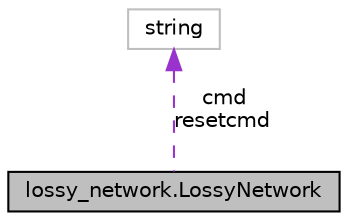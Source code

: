 digraph "lossy_network.LossyNetwork"
{
  edge [fontname="Helvetica",fontsize="10",labelfontname="Helvetica",labelfontsize="10"];
  node [fontname="Helvetica",fontsize="10",shape=record];
  Node1 [label="lossy_network.LossyNetwork",height=0.2,width=0.4,color="black", fillcolor="grey75", style="filled", fontcolor="black"];
  Node2 -> Node1 [dir="back",color="darkorchid3",fontsize="10",style="dashed",label=" cmd\nresetcmd" ];
  Node2 [label="string",height=0.2,width=0.4,color="grey75", fillcolor="white", style="filled"];
}
